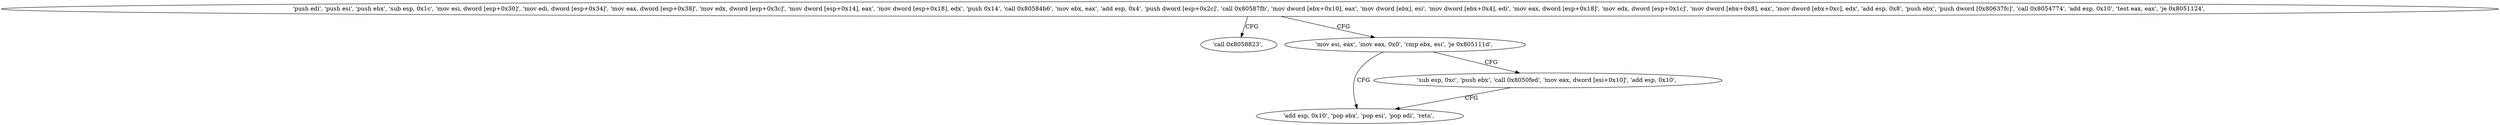 digraph "func" {
"134549668" [label = "'push edi', 'push esi', 'push ebx', 'sub esp, 0x1c', 'mov esi, dword [esp+0x30]', 'mov edi, dword [esp+0x34]', 'mov eax, dword [esp+0x38]', 'mov edx, dword [esp+0x3c]', 'mov dword [esp+0x14], eax', 'mov dword [esp+0x18], edx', 'push 0x14', 'call 0x80584b6', 'mov ebx, eax', 'add esp, 0x4', 'push dword [esp+0x2c]', 'call 0x80587fb', 'mov dword [ebx+0x10], eax', 'mov dword [ebx], esi', 'mov dword [ebx+0x4], edi', 'mov eax, dword [esp+0x18]', 'mov edx, dword [esp+0x1c]', 'mov dword [ebx+0x8], eax', 'mov dword [ebx+0xc], edx', 'add esp, 0x8', 'push ebx', 'push dword [0x80637fc]', 'call 0x8054774', 'add esp, 0x10', 'test eax, eax', 'je 0x8051124', " ]
"134549796" [label = "'call 0x8058823', " ]
"134549763" [label = "'mov esi, eax', 'mov eax, 0x0', 'cmp ebx, esi', 'je 0x805111d', " ]
"134549789" [label = "'add esp, 0x10', 'pop ebx', 'pop esi', 'pop edi', 'retn', " ]
"134549774" [label = "'sub esp, 0xc', 'push ebx', 'call 0x8050fed', 'mov eax, dword [esi+0x10]', 'add esp, 0x10', " ]
"134549668" -> "134549796" [ label = "CFG" ]
"134549668" -> "134549763" [ label = "CFG" ]
"134549763" -> "134549789" [ label = "CFG" ]
"134549763" -> "134549774" [ label = "CFG" ]
"134549774" -> "134549789" [ label = "CFG" ]
}
